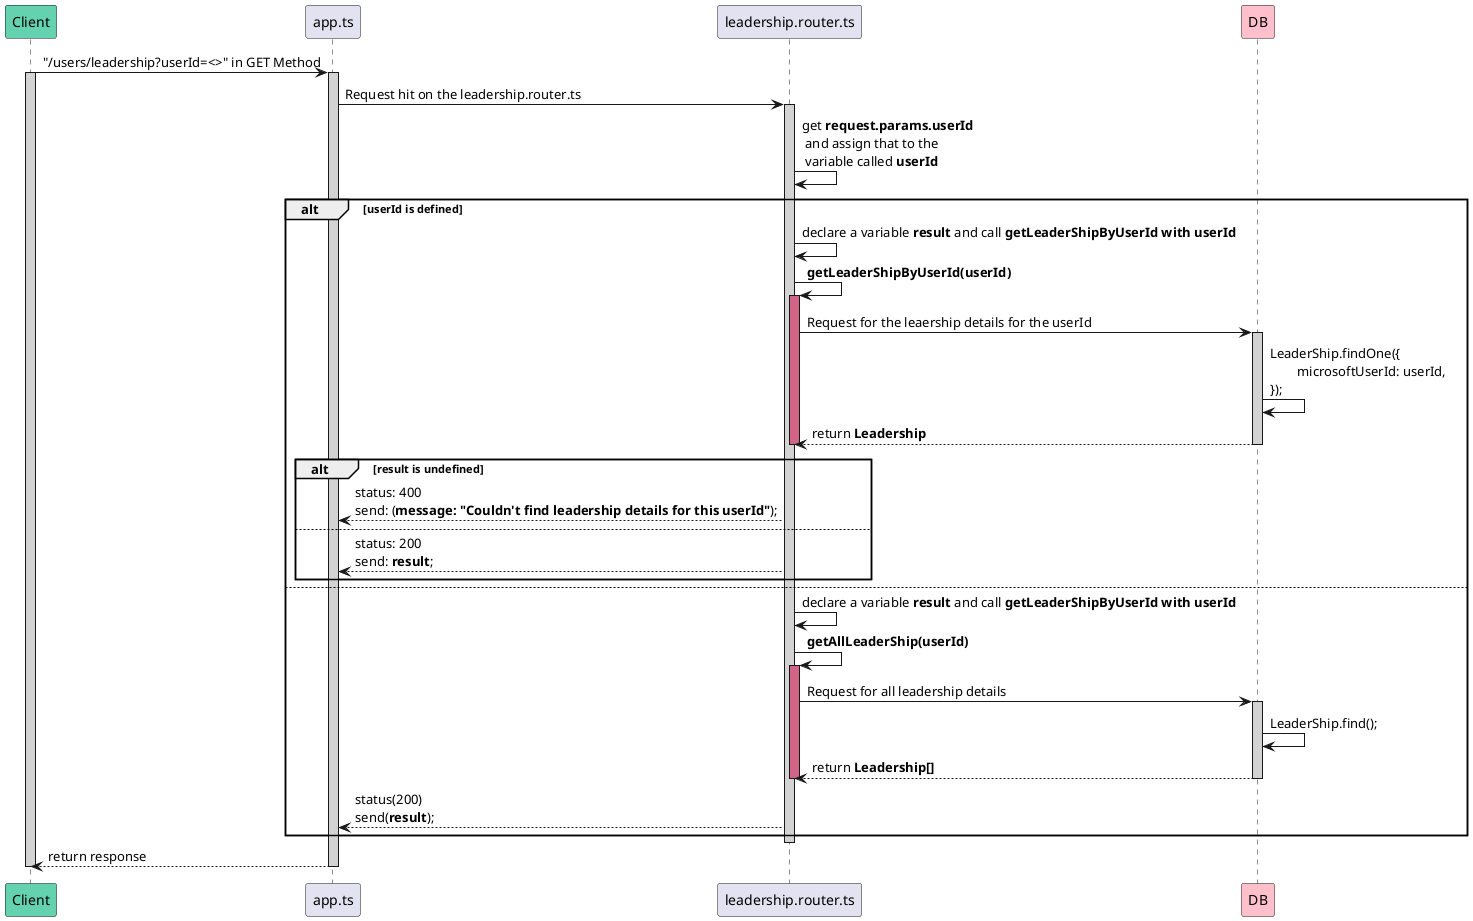 @startuml Get Migartion Details

participant Client #64D1AF
participant app.ts
participant leadership.router.ts
participant DB #FFC0CB

Client -> app.ts : "/users/leadership?userId=<>" in GET Method
activate Client #D3D3D3
    activate app.ts #D3D3D3
        app.ts -> leadership.router.ts : Request hit on the leadership.router.ts
        activate leadership.router.ts #D3D3D3
            leadership.router.ts -> leadership.router.ts : get **request.params.userId**\n and assign that to the\n variable called **userId**

            alt userId is defined
                leadership.router.ts -> leadership.router.ts : declare a variable **result** and call **getLeaderShipByUserId with userId**
                leadership.router.ts -> leadership.router.ts : **getLeaderShipByUserId(userId)**
                activate leadership.router.ts #D16587
                    leadership.router.ts -> DB : Request for the leaership details for the userId
                    activate DB #D3D3D3
                        DB -> DB : LeaderShip.findOne({\n\tmicrosoftUserId: userId,\n});
                        leadership.router.ts <-- DB : return **Leadership**
                    deactivate DB
                deactivate leadership.router.ts
                alt result is undefined
                    app.ts <-- leadership.router.ts : status: 400 \nsend: (**message: "Couldn't find leadership details for this userId"**);
                else 
                    app.ts <-- leadership.router.ts : status: 200\nsend: **result**;
                end  
            else 
                leadership.router.ts -> leadership.router.ts : declare a variable **result** and call **getLeaderShipByUserId with userId**
                leadership.router.ts -> leadership.router.ts : **getAllLeaderShip(userId)**
                activate leadership.router.ts #D16587
                    leadership.router.ts -> DB : Request for all leadership details
                    activate DB #D3D3D3
                        DB -> DB : LeaderShip.find();
                        leadership.router.ts <-- DB : return **Leadership[]**
                    deactivate DB
                deactivate leadership.router.ts
                app.ts <-- leadership.router.ts : status(200)\nsend(**result**);
            end
        deactivate leadership.router.ts
        Client <-- app.ts : return response
    deactivate app.ts
deactivate Client
@enduml


